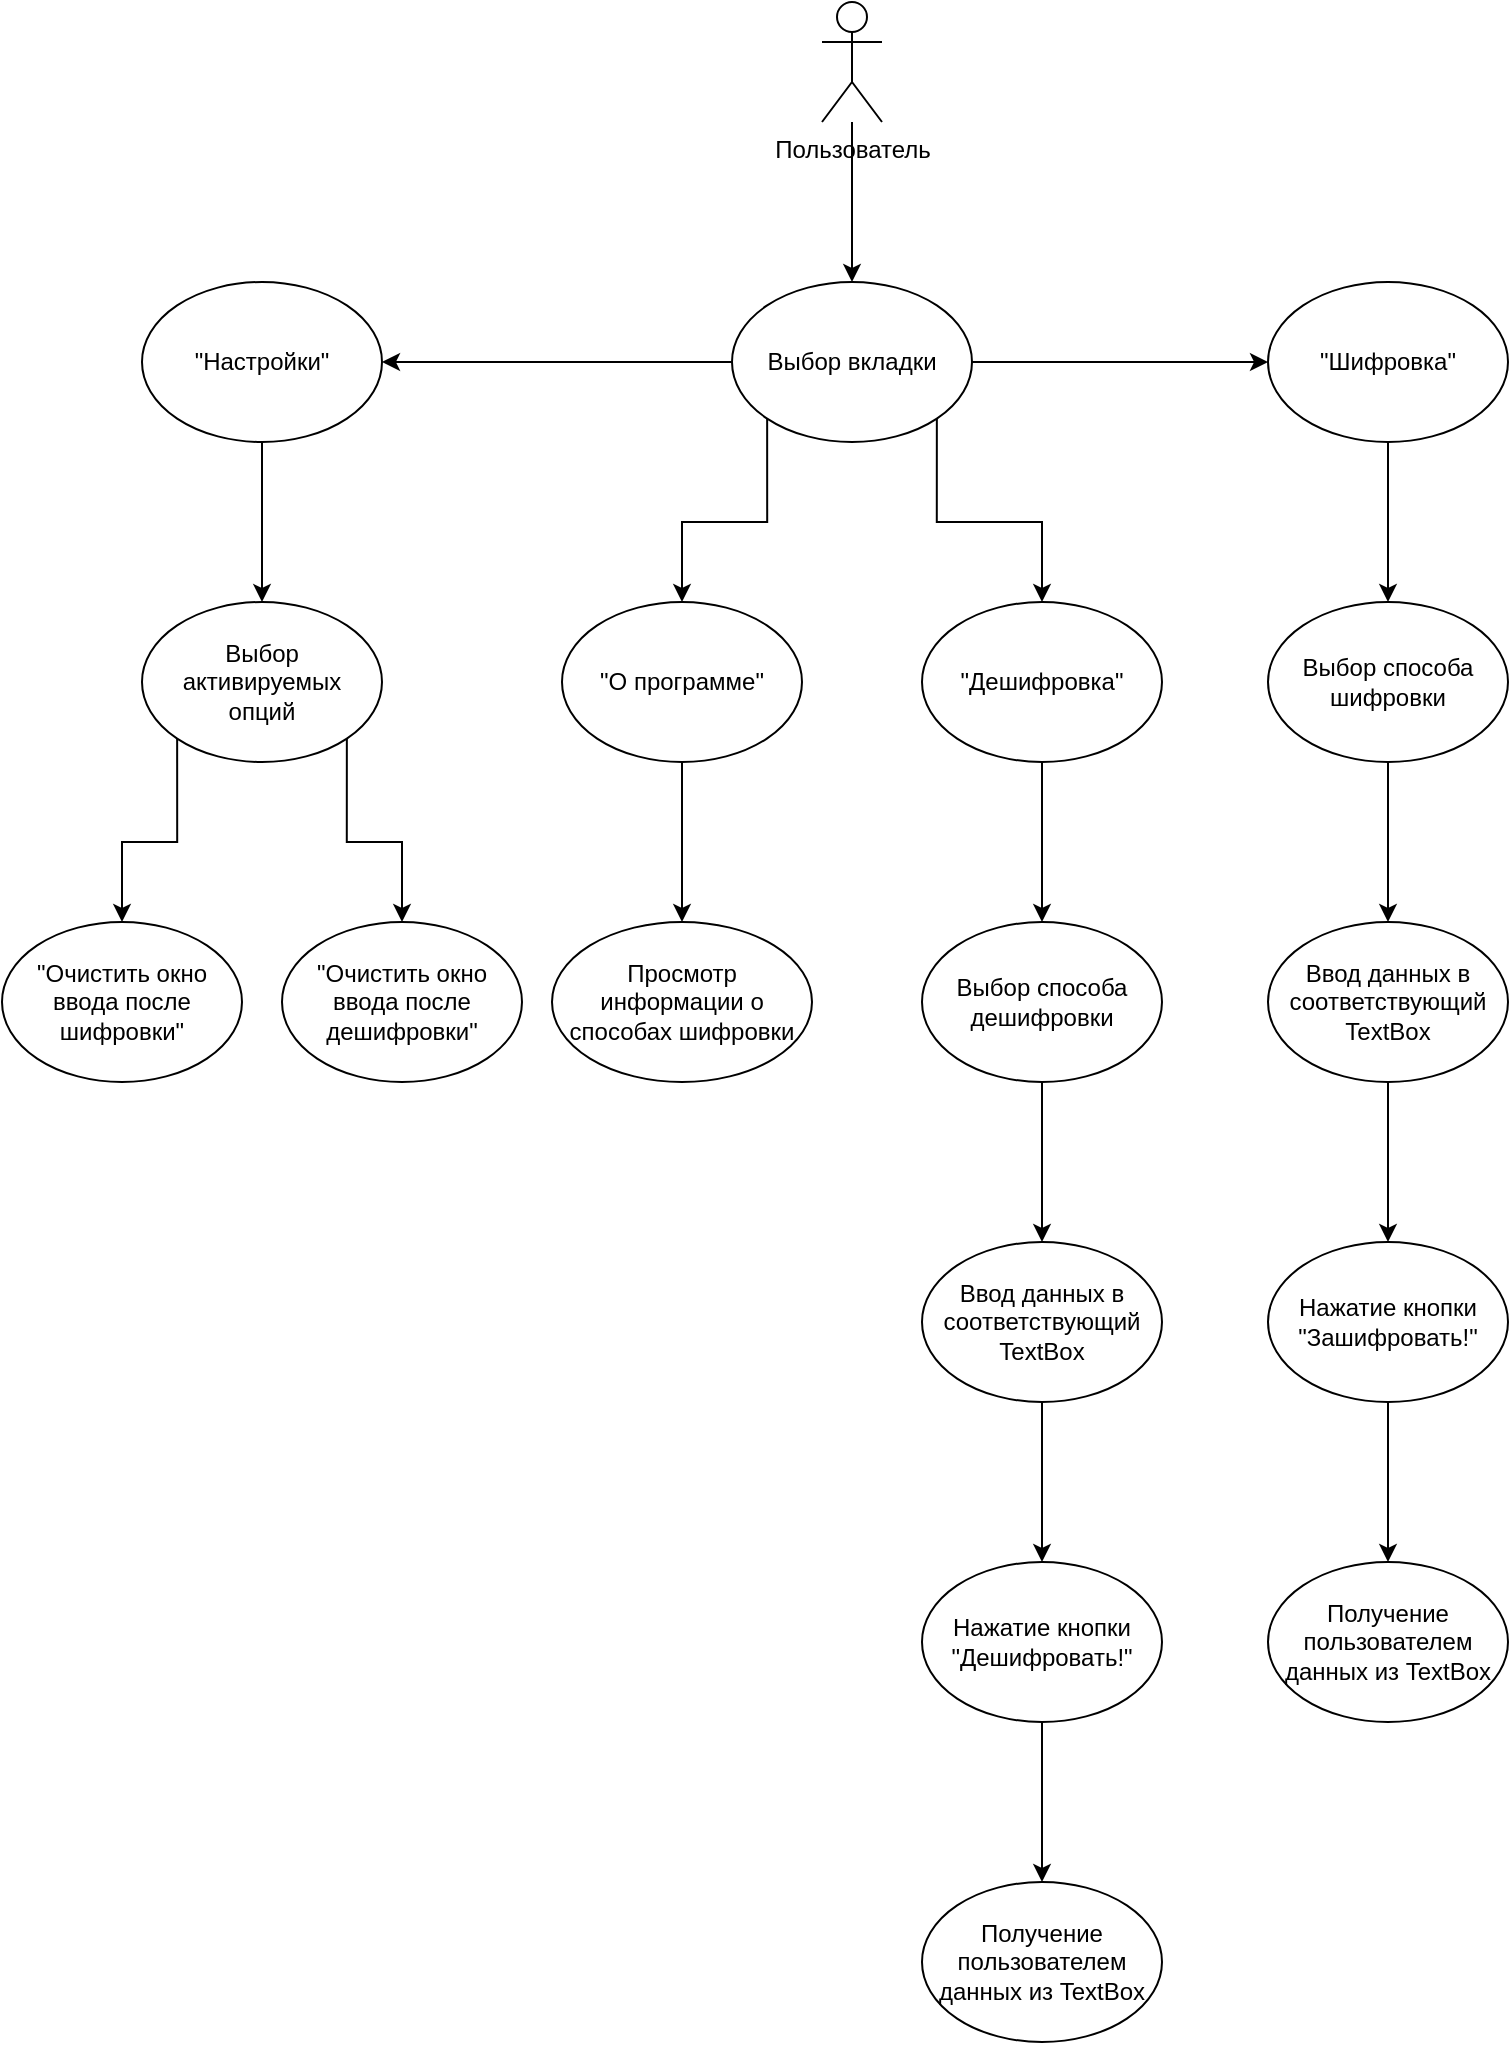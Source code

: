 <mxfile version="20.3.0" type="device"><diagram id="iU6YjqGvs9MrILyCtqlX" name="Страница 1"><mxGraphModel dx="1336" dy="1206" grid="1" gridSize="10" guides="1" tooltips="1" connect="1" arrows="1" fold="1" page="1" pageScale="1" pageWidth="827" pageHeight="1169" math="0" shadow="0"><root><mxCell id="0"/><mxCell id="1" parent="0"/><mxCell id="q34Vx0ts3ErcbIpLTPNB-43" style="edgeStyle=orthogonalEdgeStyle;rounded=0;orthogonalLoop=1;jettySize=auto;html=1;entryX=0.5;entryY=0;entryDx=0;entryDy=0;" edge="1" parent="1" source="q34Vx0ts3ErcbIpLTPNB-1" target="q34Vx0ts3ErcbIpLTPNB-2"><mxGeometry relative="1" as="geometry"/></mxCell><mxCell id="q34Vx0ts3ErcbIpLTPNB-1" value="Пользователь" style="shape=umlActor;verticalLabelPosition=bottom;verticalAlign=top;html=1;outlineConnect=0;" vertex="1" parent="1"><mxGeometry x="130" y="100" width="30" height="60" as="geometry"/></mxCell><mxCell id="q34Vx0ts3ErcbIpLTPNB-25" style="edgeStyle=orthogonalEdgeStyle;rounded=0;orthogonalLoop=1;jettySize=auto;html=1;entryX=0;entryY=0.5;entryDx=0;entryDy=0;" edge="1" parent="1" source="q34Vx0ts3ErcbIpLTPNB-2" target="q34Vx0ts3ErcbIpLTPNB-17"><mxGeometry relative="1" as="geometry"/></mxCell><mxCell id="q34Vx0ts3ErcbIpLTPNB-30" style="edgeStyle=orthogonalEdgeStyle;rounded=0;orthogonalLoop=1;jettySize=auto;html=1;exitX=1;exitY=1;exitDx=0;exitDy=0;entryX=0.5;entryY=0;entryDx=0;entryDy=0;" edge="1" parent="1" source="q34Vx0ts3ErcbIpLTPNB-2" target="q34Vx0ts3ErcbIpLTPNB-3"><mxGeometry relative="1" as="geometry"/></mxCell><mxCell id="q34Vx0ts3ErcbIpLTPNB-31" style="edgeStyle=orthogonalEdgeStyle;rounded=0;orthogonalLoop=1;jettySize=auto;html=1;exitX=0;exitY=1;exitDx=0;exitDy=0;entryX=0.5;entryY=0;entryDx=0;entryDy=0;" edge="1" parent="1" source="q34Vx0ts3ErcbIpLTPNB-2" target="q34Vx0ts3ErcbIpLTPNB-16"><mxGeometry relative="1" as="geometry"/></mxCell><mxCell id="q34Vx0ts3ErcbIpLTPNB-34" style="edgeStyle=orthogonalEdgeStyle;rounded=0;orthogonalLoop=1;jettySize=auto;html=1;entryX=1;entryY=0.5;entryDx=0;entryDy=0;" edge="1" parent="1" source="q34Vx0ts3ErcbIpLTPNB-2" target="q34Vx0ts3ErcbIpLTPNB-32"><mxGeometry relative="1" as="geometry"/></mxCell><mxCell id="q34Vx0ts3ErcbIpLTPNB-2" value="Выбор вкладки" style="ellipse;whiteSpace=wrap;html=1;" vertex="1" parent="1"><mxGeometry x="85" y="240" width="120" height="80" as="geometry"/></mxCell><mxCell id="q34Vx0ts3ErcbIpLTPNB-11" style="edgeStyle=orthogonalEdgeStyle;rounded=0;orthogonalLoop=1;jettySize=auto;html=1;entryX=0.5;entryY=0;entryDx=0;entryDy=0;" edge="1" parent="1" source="q34Vx0ts3ErcbIpLTPNB-3" target="q34Vx0ts3ErcbIpLTPNB-4"><mxGeometry relative="1" as="geometry"/></mxCell><mxCell id="q34Vx0ts3ErcbIpLTPNB-3" value="&quot;Дешифровка&quot;" style="ellipse;whiteSpace=wrap;html=1;" vertex="1" parent="1"><mxGeometry x="180" y="400" width="120" height="80" as="geometry"/></mxCell><mxCell id="q34Vx0ts3ErcbIpLTPNB-12" style="edgeStyle=orthogonalEdgeStyle;rounded=0;orthogonalLoop=1;jettySize=auto;html=1;entryX=0.5;entryY=0;entryDx=0;entryDy=0;" edge="1" parent="1" source="q34Vx0ts3ErcbIpLTPNB-4" target="q34Vx0ts3ErcbIpLTPNB-5"><mxGeometry relative="1" as="geometry"/></mxCell><mxCell id="q34Vx0ts3ErcbIpLTPNB-4" value="Выбор способа дешифровки" style="ellipse;whiteSpace=wrap;html=1;" vertex="1" parent="1"><mxGeometry x="180" y="560" width="120" height="80" as="geometry"/></mxCell><mxCell id="q34Vx0ts3ErcbIpLTPNB-13" style="edgeStyle=orthogonalEdgeStyle;rounded=0;orthogonalLoop=1;jettySize=auto;html=1;entryX=0.5;entryY=0;entryDx=0;entryDy=0;" edge="1" parent="1" source="q34Vx0ts3ErcbIpLTPNB-5" target="q34Vx0ts3ErcbIpLTPNB-6"><mxGeometry relative="1" as="geometry"/></mxCell><mxCell id="q34Vx0ts3ErcbIpLTPNB-5" value="Ввод данных в соответствующий TextBox" style="ellipse;whiteSpace=wrap;html=1;" vertex="1" parent="1"><mxGeometry x="180" y="720" width="120" height="80" as="geometry"/></mxCell><mxCell id="q34Vx0ts3ErcbIpLTPNB-14" style="edgeStyle=orthogonalEdgeStyle;rounded=0;orthogonalLoop=1;jettySize=auto;html=1;entryX=0.5;entryY=0;entryDx=0;entryDy=0;" edge="1" parent="1" source="q34Vx0ts3ErcbIpLTPNB-6" target="q34Vx0ts3ErcbIpLTPNB-7"><mxGeometry relative="1" as="geometry"/></mxCell><mxCell id="q34Vx0ts3ErcbIpLTPNB-6" value="Нажатие кнопки &quot;Дешифровать!&quot;" style="ellipse;whiteSpace=wrap;html=1;" vertex="1" parent="1"><mxGeometry x="180" y="880" width="120" height="80" as="geometry"/></mxCell><mxCell id="q34Vx0ts3ErcbIpLTPNB-7" value="Получение пользователем данных из TextBox" style="ellipse;whiteSpace=wrap;html=1;" vertex="1" parent="1"><mxGeometry x="180" y="1040" width="120" height="80" as="geometry"/></mxCell><mxCell id="q34Vx0ts3ErcbIpLTPNB-24" style="edgeStyle=orthogonalEdgeStyle;rounded=0;orthogonalLoop=1;jettySize=auto;html=1;entryX=0.5;entryY=0;entryDx=0;entryDy=0;" edge="1" parent="1" source="q34Vx0ts3ErcbIpLTPNB-16" target="q34Vx0ts3ErcbIpLTPNB-18"><mxGeometry relative="1" as="geometry"/></mxCell><mxCell id="q34Vx0ts3ErcbIpLTPNB-16" value="&quot;О программе&quot;" style="ellipse;whiteSpace=wrap;html=1;" vertex="1" parent="1"><mxGeometry y="400" width="120" height="80" as="geometry"/></mxCell><mxCell id="q34Vx0ts3ErcbIpLTPNB-26" style="edgeStyle=orthogonalEdgeStyle;rounded=0;orthogonalLoop=1;jettySize=auto;html=1;entryX=0.5;entryY=0;entryDx=0;entryDy=0;" edge="1" parent="1" source="q34Vx0ts3ErcbIpLTPNB-17" target="q34Vx0ts3ErcbIpLTPNB-19"><mxGeometry relative="1" as="geometry"/></mxCell><mxCell id="q34Vx0ts3ErcbIpLTPNB-17" value="&quot;Шифровка&quot;" style="ellipse;whiteSpace=wrap;html=1;" vertex="1" parent="1"><mxGeometry x="353" y="240" width="120" height="80" as="geometry"/></mxCell><mxCell id="q34Vx0ts3ErcbIpLTPNB-18" value="Просмотр информации о способах шифровки" style="ellipse;whiteSpace=wrap;html=1;" vertex="1" parent="1"><mxGeometry x="-5" y="560" width="130" height="80" as="geometry"/></mxCell><mxCell id="q34Vx0ts3ErcbIpLTPNB-27" style="edgeStyle=orthogonalEdgeStyle;rounded=0;orthogonalLoop=1;jettySize=auto;html=1;entryX=0.5;entryY=0;entryDx=0;entryDy=0;" edge="1" parent="1" source="q34Vx0ts3ErcbIpLTPNB-19" target="q34Vx0ts3ErcbIpLTPNB-20"><mxGeometry relative="1" as="geometry"/></mxCell><mxCell id="q34Vx0ts3ErcbIpLTPNB-19" value="Выбор способа шифровки" style="ellipse;whiteSpace=wrap;html=1;" vertex="1" parent="1"><mxGeometry x="353" y="400" width="120" height="80" as="geometry"/></mxCell><mxCell id="q34Vx0ts3ErcbIpLTPNB-28" style="edgeStyle=orthogonalEdgeStyle;rounded=0;orthogonalLoop=1;jettySize=auto;html=1;entryX=0.5;entryY=0;entryDx=0;entryDy=0;" edge="1" parent="1" source="q34Vx0ts3ErcbIpLTPNB-20" target="q34Vx0ts3ErcbIpLTPNB-21"><mxGeometry relative="1" as="geometry"/></mxCell><mxCell id="q34Vx0ts3ErcbIpLTPNB-20" value="Ввод данных в соответствующий TextBox" style="ellipse;whiteSpace=wrap;html=1;" vertex="1" parent="1"><mxGeometry x="353" y="560" width="120" height="80" as="geometry"/></mxCell><mxCell id="q34Vx0ts3ErcbIpLTPNB-29" style="edgeStyle=orthogonalEdgeStyle;rounded=0;orthogonalLoop=1;jettySize=auto;html=1;entryX=0.5;entryY=0;entryDx=0;entryDy=0;" edge="1" parent="1" source="q34Vx0ts3ErcbIpLTPNB-21" target="q34Vx0ts3ErcbIpLTPNB-22"><mxGeometry relative="1" as="geometry"/></mxCell><mxCell id="q34Vx0ts3ErcbIpLTPNB-21" value="Нажатие кнопки &quot;Зашифровать!&quot;" style="ellipse;whiteSpace=wrap;html=1;" vertex="1" parent="1"><mxGeometry x="353" y="720" width="120" height="80" as="geometry"/></mxCell><mxCell id="q34Vx0ts3ErcbIpLTPNB-22" value="Получение пользователем данных из TextBox" style="ellipse;whiteSpace=wrap;html=1;" vertex="1" parent="1"><mxGeometry x="353" y="880" width="120" height="80" as="geometry"/></mxCell><mxCell id="q34Vx0ts3ErcbIpLTPNB-39" style="edgeStyle=orthogonalEdgeStyle;rounded=0;orthogonalLoop=1;jettySize=auto;html=1;entryX=0.5;entryY=0;entryDx=0;entryDy=0;" edge="1" parent="1" source="q34Vx0ts3ErcbIpLTPNB-32" target="q34Vx0ts3ErcbIpLTPNB-35"><mxGeometry relative="1" as="geometry"/></mxCell><mxCell id="q34Vx0ts3ErcbIpLTPNB-32" value="&quot;Настройки&quot;" style="ellipse;whiteSpace=wrap;html=1;" vertex="1" parent="1"><mxGeometry x="-210" y="240" width="120" height="80" as="geometry"/></mxCell><mxCell id="q34Vx0ts3ErcbIpLTPNB-41" style="edgeStyle=orthogonalEdgeStyle;rounded=0;orthogonalLoop=1;jettySize=auto;html=1;exitX=0;exitY=1;exitDx=0;exitDy=0;entryX=0.5;entryY=0;entryDx=0;entryDy=0;" edge="1" parent="1" source="q34Vx0ts3ErcbIpLTPNB-35" target="q34Vx0ts3ErcbIpLTPNB-36"><mxGeometry relative="1" as="geometry"/></mxCell><mxCell id="q34Vx0ts3ErcbIpLTPNB-42" style="edgeStyle=orthogonalEdgeStyle;rounded=0;orthogonalLoop=1;jettySize=auto;html=1;exitX=1;exitY=1;exitDx=0;exitDy=0;entryX=0.5;entryY=0;entryDx=0;entryDy=0;" edge="1" parent="1" source="q34Vx0ts3ErcbIpLTPNB-35" target="q34Vx0ts3ErcbIpLTPNB-40"><mxGeometry relative="1" as="geometry"/></mxCell><mxCell id="q34Vx0ts3ErcbIpLTPNB-35" value="Выбор активируемых&lt;br&gt;опций" style="ellipse;whiteSpace=wrap;html=1;" vertex="1" parent="1"><mxGeometry x="-210" y="400" width="120" height="80" as="geometry"/></mxCell><mxCell id="q34Vx0ts3ErcbIpLTPNB-36" value="&quot;Очистить окно ввода после шифровки&quot;" style="ellipse;whiteSpace=wrap;html=1;" vertex="1" parent="1"><mxGeometry x="-280" y="560" width="120" height="80" as="geometry"/></mxCell><mxCell id="q34Vx0ts3ErcbIpLTPNB-40" value="&quot;Очистить окно ввода после дешифровки&quot;" style="ellipse;whiteSpace=wrap;html=1;" vertex="1" parent="1"><mxGeometry x="-140" y="560" width="120" height="80" as="geometry"/></mxCell></root></mxGraphModel></diagram></mxfile>